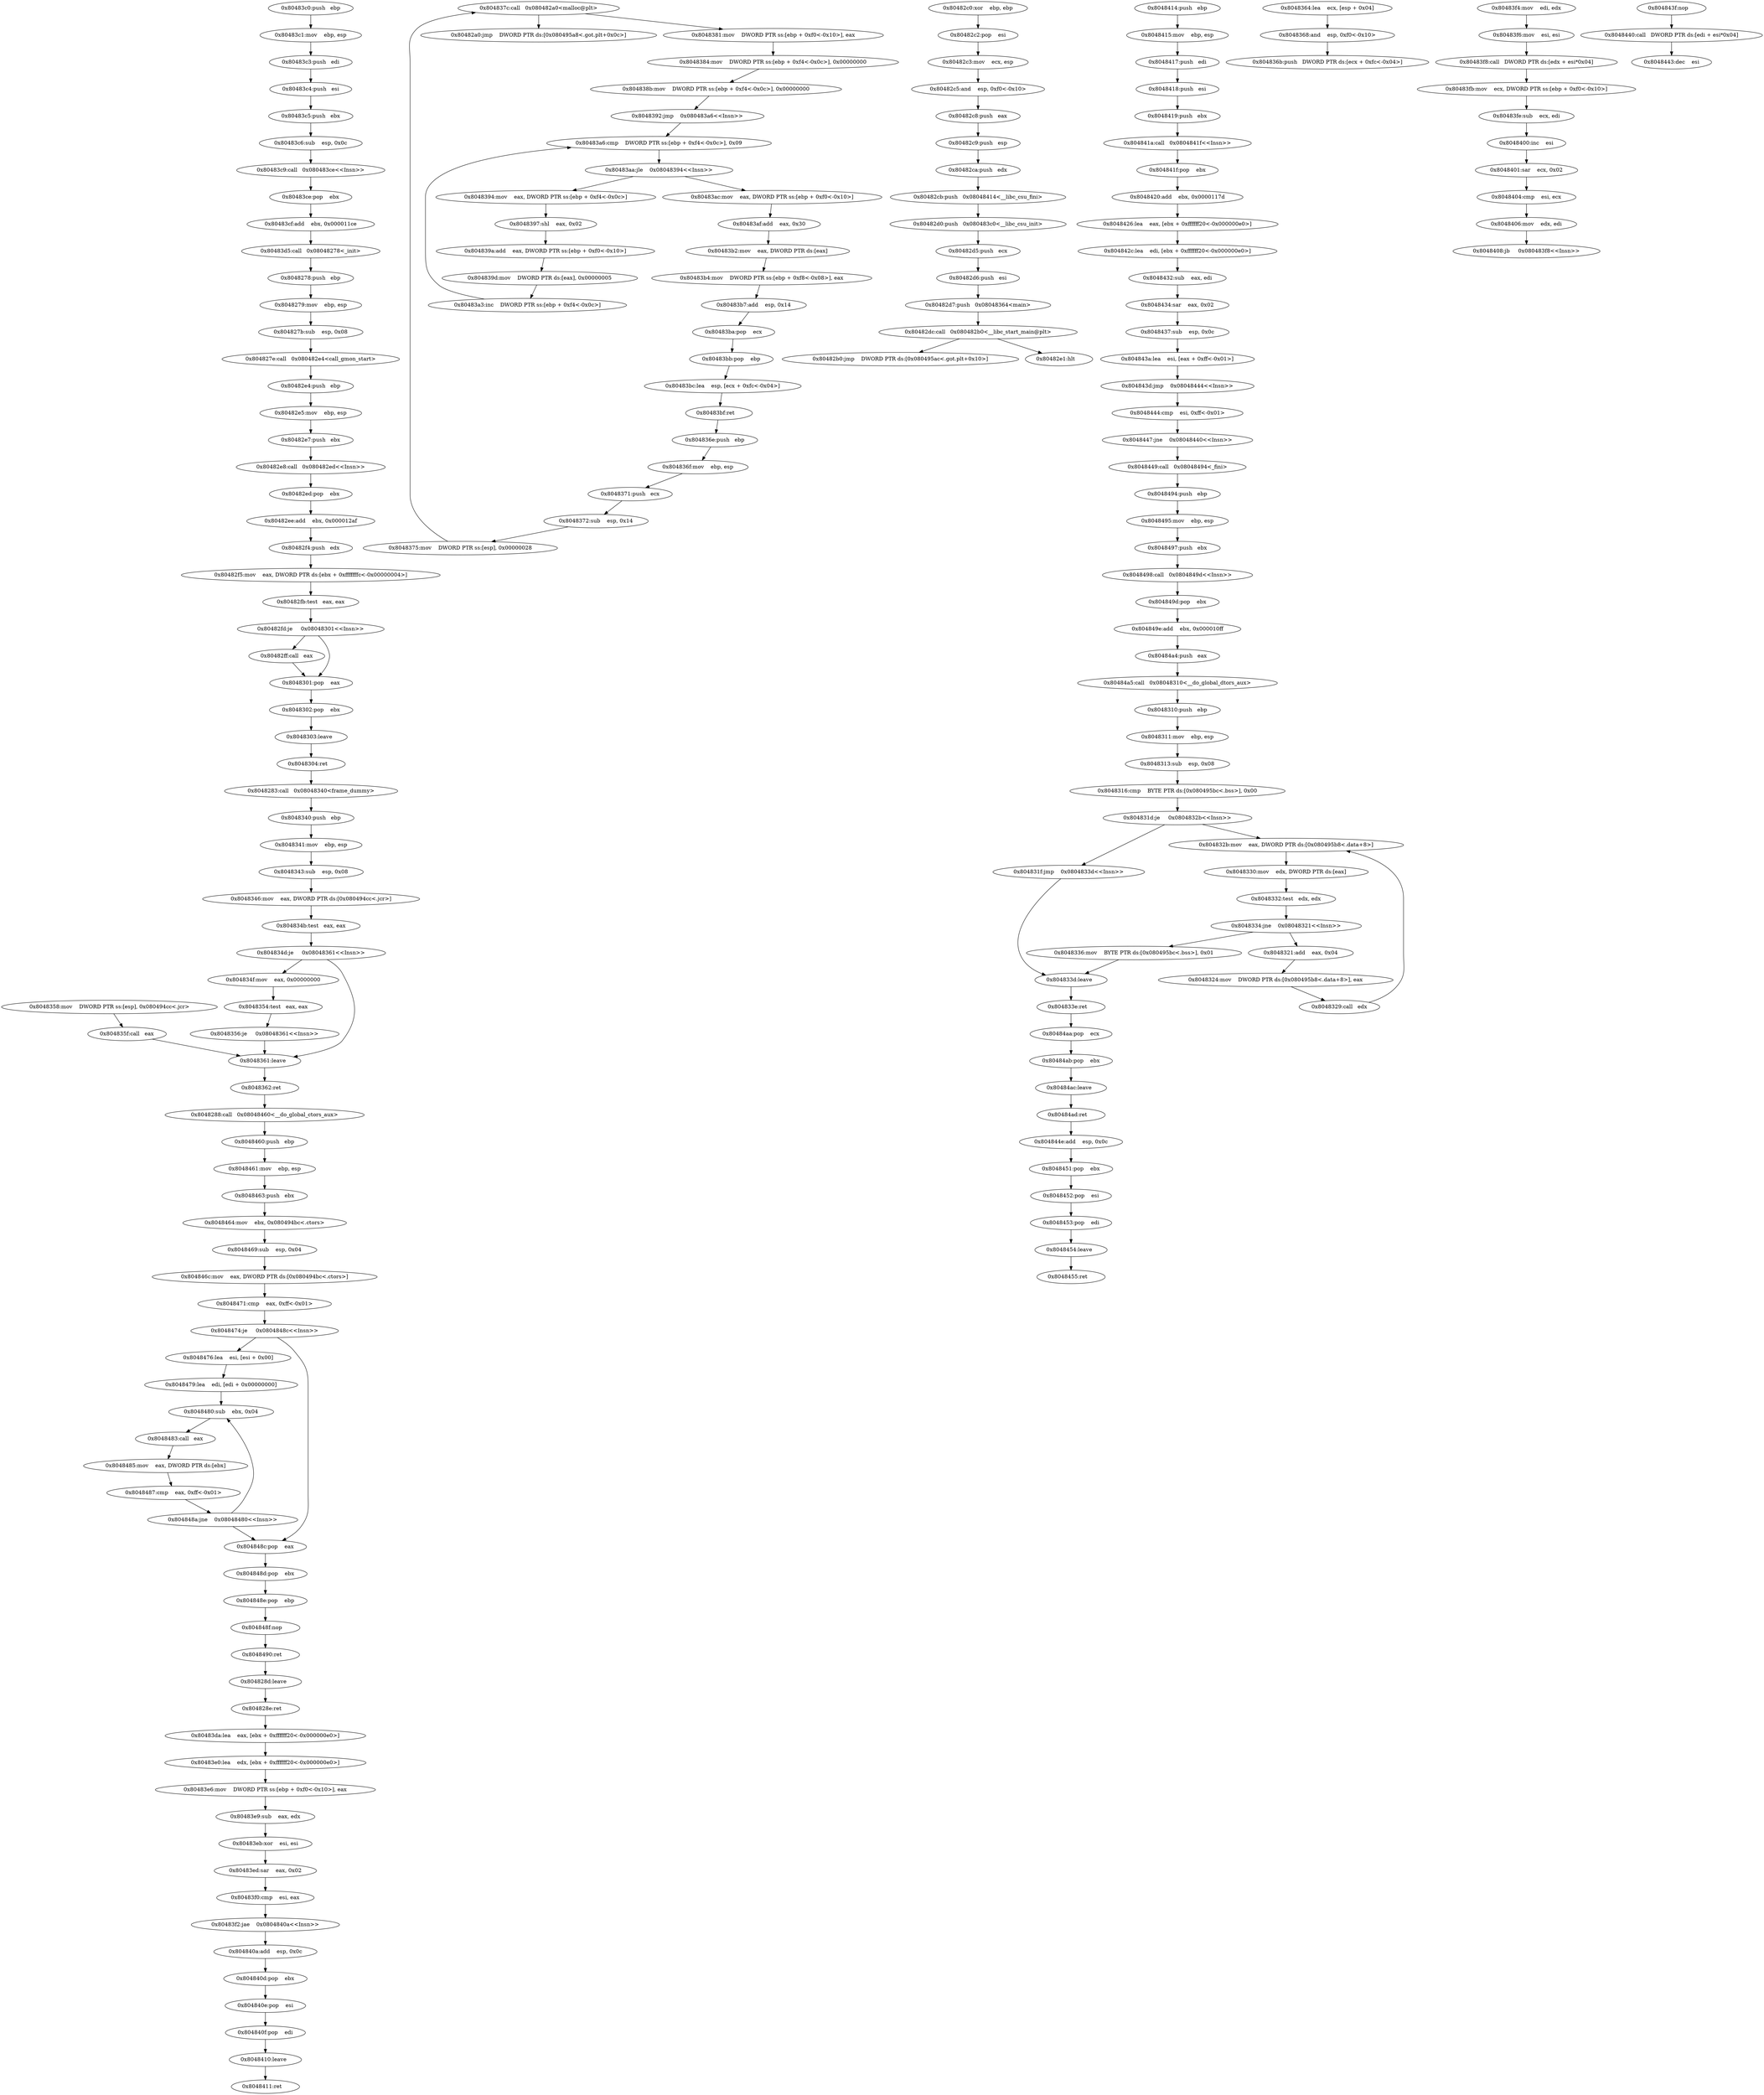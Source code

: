 digraph G {
0[ label="0x8048278:push   ebp" ];
1[ label="0x8048279:mov    ebp, esp" ];
2[ label="0x804827b:sub    esp, 0x08" ];
3[ label="0x804827e:call   0x080482e4<call_gmon_start>" ];
4[ label="0x8048283:call   0x08048340<frame_dummy>" ];
5[ label="0x8048288:call   0x08048460<__do_global_ctors_aux>" ];
6[ label="0x804828d:leave  " ];
7[ label="0x804828e:ret    " ];
8[ label="0x80482a0:jmp    DWORD PTR ds:[0x080495a8<.got.plt+0x0c>]" ];
9[ label="0x80482b0:jmp    DWORD PTR ds:[0x080495ac<.got.plt+0x10>]" ];
10[ label="0x80482c0:xor    ebp, ebp" ];
11[ label="0x80482c2:pop    esi" ];
12[ label="0x80482c3:mov    ecx, esp" ];
13[ label="0x80482c5:and    esp, 0xf0<-0x10>" ];
14[ label="0x80482c8:push   eax" ];
15[ label="0x80482c9:push   esp" ];
16[ label="0x80482ca:push   edx" ];
17[ label="0x80482cb:push   0x08048414<__libc_csu_fini>" ];
18[ label="0x80482d0:push   0x080483c0<__libc_csu_init>" ];
19[ label="0x80482d5:push   ecx" ];
20[ label="0x80482d6:push   esi" ];
21[ label="0x80482d7:push   0x08048364<main>" ];
22[ label="0x80482dc:call   0x080482b0<__libc_start_main@plt>" ];
23[ label="0x80482e1:hlt    " ];
24[ label="0x80482e4:push   ebp" ];
25[ label="0x80482e5:mov    ebp, esp" ];
26[ label="0x80482e7:push   ebx" ];
27[ label="0x80482e8:call   0x080482ed<<Insn>>" ];
28[ label="0x80482ed:pop    ebx" ];
29[ label="0x80482ee:add    ebx, 0x000012af" ];
30[ label="0x80482f4:push   edx" ];
31[ label="0x80482f5:mov    eax, DWORD PTR ds:[ebx + 0xfffffffc<-0x00000004>]" ];
32[ label="0x80482fb:test   eax, eax" ];
33[ label="0x80482fd:je     0x08048301<<Insn>>" ];
34[ label="0x80482ff:call   eax" ];
35[ label="0x8048301:pop    eax" ];
36[ label="0x8048302:pop    ebx" ];
37[ label="0x8048303:leave  " ];
38[ label="0x8048304:ret    " ];
39[ label="0x8048310:push   ebp" ];
40[ label="0x8048311:mov    ebp, esp" ];
41[ label="0x8048313:sub    esp, 0x08" ];
42[ label="0x8048316:cmp    BYTE PTR ds:[0x080495bc<.bss>], 0x00" ];
43[ label="0x804831d:je     0x0804832b<<Insn>>" ];
44[ label="0x804831f:jmp    0x0804833d<<Insn>>" ];
45[ label="0x8048321:add    eax, 0x04" ];
46[ label="0x8048324:mov    DWORD PTR ds:[0x080495b8<.data+8>], eax" ];
47[ label="0x8048329:call   edx" ];
48[ label="0x804832b:mov    eax, DWORD PTR ds:[0x080495b8<.data+8>]" ];
49[ label="0x8048330:mov    edx, DWORD PTR ds:[eax]" ];
50[ label="0x8048332:test   edx, edx" ];
51[ label="0x8048334:jne    0x08048321<<Insn>>" ];
52[ label="0x8048336:mov    BYTE PTR ds:[0x080495bc<.bss>], 0x01" ];
53[ label="0x804833d:leave  " ];
54[ label="0x804833e:ret    " ];
55[ label="0x8048340:push   ebp" ];
56[ label="0x8048341:mov    ebp, esp" ];
57[ label="0x8048343:sub    esp, 0x08" ];
58[ label="0x8048346:mov    eax, DWORD PTR ds:[0x080494cc<.jcr>]" ];
59[ label="0x804834b:test   eax, eax" ];
60[ label="0x804834d:je     0x08048361<<Insn>>" ];
61[ label="0x804834f:mov    eax, 0x00000000" ];
62[ label="0x8048354:test   eax, eax" ];
63[ label="0x8048356:je     0x08048361<<Insn>>" ];
64[ label="0x8048358:mov    DWORD PTR ss:[esp], 0x080494cc<.jcr>" ];
65[ label="0x804835f:call   eax" ];
66[ label="0x8048361:leave  " ];
67[ label="0x8048362:ret    " ];
68[ label="0x8048364:lea    ecx, [esp + 0x04]" ];
69[ label="0x8048368:and    esp, 0xf0<-0x10>" ];
70[ label="0x804836b:push   DWORD PTR ds:[ecx + 0xfc<-0x04>]" ];
71[ label="0x804836e:push   ebp" ];
72[ label="0x804836f:mov    ebp, esp" ];
73[ label="0x8048371:push   ecx" ];
74[ label="0x8048372:sub    esp, 0x14" ];
75[ label="0x8048375:mov    DWORD PTR ss:[esp], 0x00000028" ];
76[ label="0x804837c:call   0x080482a0<malloc@plt>" ];
77[ label="0x8048381:mov    DWORD PTR ss:[ebp + 0xf0<-0x10>], eax" ];
78[ label="0x8048384:mov    DWORD PTR ss:[ebp + 0xf4<-0x0c>], 0x00000000" ];
79[ label="0x804838b:mov    DWORD PTR ss:[ebp + 0xf4<-0x0c>], 0x00000000" ];
80[ label="0x8048392:jmp    0x080483a6<<Insn>>" ];
81[ label="0x8048394:mov    eax, DWORD PTR ss:[ebp + 0xf4<-0x0c>]" ];
82[ label="0x8048397:shl    eax, 0x02" ];
83[ label="0x804839a:add    eax, DWORD PTR ss:[ebp + 0xf0<-0x10>]" ];
84[ label="0x804839d:mov    DWORD PTR ds:[eax], 0x00000005" ];
85[ label="0x80483a3:inc    DWORD PTR ss:[ebp + 0xf4<-0x0c>]" ];
86[ label="0x80483a6:cmp    DWORD PTR ss:[ebp + 0xf4<-0x0c>], 0x09" ];
87[ label="0x80483aa:jle    0x08048394<<Insn>>" ];
88[ label="0x80483ac:mov    eax, DWORD PTR ss:[ebp + 0xf0<-0x10>]" ];
89[ label="0x80483af:add    eax, 0x30" ];
90[ label="0x80483b2:mov    eax, DWORD PTR ds:[eax]" ];
91[ label="0x80483b4:mov    DWORD PTR ss:[ebp + 0xf8<-0x08>], eax" ];
92[ label="0x80483b7:add    esp, 0x14" ];
93[ label="0x80483ba:pop    ecx" ];
94[ label="0x80483bb:pop    ebp" ];
95[ label="0x80483bc:lea    esp, [ecx + 0xfc<-0x04>]" ];
96[ label="0x80483bf:ret    " ];
97[ label="0x80483c0:push   ebp" ];
98[ label="0x80483c1:mov    ebp, esp" ];
99[ label="0x80483c3:push   edi" ];
100[ label="0x80483c4:push   esi" ];
101[ label="0x80483c5:push   ebx" ];
102[ label="0x80483c6:sub    esp, 0x0c" ];
103[ label="0x80483c9:call   0x080483ce<<Insn>>" ];
104[ label="0x80483ce:pop    ebx" ];
105[ label="0x80483cf:add    ebx, 0x000011ce" ];
106[ label="0x80483d5:call   0x08048278<_init>" ];
107[ label="0x80483da:lea    eax, [ebx + 0xffffff20<-0x000000e0>]" ];
108[ label="0x80483e0:lea    edx, [ebx + 0xffffff20<-0x000000e0>]" ];
109[ label="0x80483e6:mov    DWORD PTR ss:[ebp + 0xf0<-0x10>], eax" ];
110[ label="0x80483e9:sub    eax, edx" ];
111[ label="0x80483eb:xor    esi, esi" ];
112[ label="0x80483ed:sar    eax, 0x02" ];
113[ label="0x80483f0:cmp    esi, eax" ];
114[ label="0x80483f2:jae    0x0804840a<<Insn>>" ];
115[ label="0x804840a:add    esp, 0x0c" ];
116[ label="0x804840d:pop    ebx" ];
117[ label="0x804840e:pop    esi" ];
118[ label="0x804840f:pop    edi" ];
119[ label="0x8048410:leave  " ];
120[ label="0x8048411:ret    " ];
121[ label="0x80483f4:mov    edi, edx" ];
122[ label="0x80483f6:mov    esi, esi" ];
123[ label="0x80483f8:call   DWORD PTR ds:[edx + esi*0x04]" ];
124[ label="0x80483fb:mov    ecx, DWORD PTR ss:[ebp + 0xf0<-0x10>]" ];
125[ label="0x80483fe:sub    ecx, edi" ];
126[ label="0x8048400:inc    esi" ];
127[ label="0x8048401:sar    ecx, 0x02" ];
128[ label="0x8048404:cmp    esi, ecx" ];
129[ label="0x8048406:mov    edx, edi" ];
130[ label="0x8048408:jb     0x080483f8<<Insn>>" ];
131[ label="0x8048414:push   ebp" ];
132[ label="0x8048415:mov    ebp, esp" ];
133[ label="0x8048417:push   edi" ];
134[ label="0x8048418:push   esi" ];
135[ label="0x8048419:push   ebx" ];
136[ label="0x804841a:call   0x0804841f<<Insn>>" ];
137[ label="0x804841f:pop    ebx" ];
138[ label="0x8048420:add    ebx, 0x0000117d" ];
139[ label="0x8048426:lea    eax, [ebx + 0xffffff20<-0x000000e0>]" ];
140[ label="0x804842c:lea    edi, [ebx + 0xffffff20<-0x000000e0>]" ];
141[ label="0x8048432:sub    eax, edi" ];
142[ label="0x8048434:sar    eax, 0x02" ];
143[ label="0x8048437:sub    esp, 0x0c" ];
144[ label="0x804843a:lea    esi, [eax + 0xff<-0x01>]" ];
145[ label="0x804843d:jmp    0x08048444<<Insn>>" ];
146[ label="0x8048444:cmp    esi, 0xff<-0x01>" ];
147[ label="0x8048447:jne    0x08048440<<Insn>>" ];
148[ label="0x8048449:call   0x08048494<_fini>" ];
149[ label="0x804843f:nop    " ];
150[ label="0x8048440:call   DWORD PTR ds:[edi + esi*0x04]" ];
151[ label="0x8048443:dec    esi" ];
152[ label="0x804844e:add    esp, 0x0c" ];
153[ label="0x8048451:pop    ebx" ];
154[ label="0x8048452:pop    esi" ];
155[ label="0x8048453:pop    edi" ];
156[ label="0x8048454:leave  " ];
157[ label="0x8048455:ret    " ];
158[ label="0x8048460:push   ebp" ];
159[ label="0x8048461:mov    ebp, esp" ];
160[ label="0x8048463:push   ebx" ];
161[ label="0x8048464:mov    ebx, 0x080494bc<.ctors>" ];
162[ label="0x8048469:sub    esp, 0x04" ];
163[ label="0x804846c:mov    eax, DWORD PTR ds:[0x080494bc<.ctors>]" ];
164[ label="0x8048471:cmp    eax, 0xff<-0x01>" ];
165[ label="0x8048474:je     0x0804848c<<Insn>>" ];
166[ label="0x8048476:lea    esi, [esi + 0x00]" ];
167[ label="0x8048479:lea    edi, [edi + 0x00000000]" ];
168[ label="0x8048480:sub    ebx, 0x04" ];
169[ label="0x8048483:call   eax" ];
170[ label="0x8048485:mov    eax, DWORD PTR ds:[ebx]" ];
171[ label="0x8048487:cmp    eax, 0xff<-0x01>" ];
172[ label="0x804848a:jne    0x08048480<<Insn>>" ];
173[ label="0x804848c:pop    eax" ];
174[ label="0x804848d:pop    ebx" ];
175[ label="0x804848e:pop    ebp" ];
176[ label="0x804848f:nop    " ];
177[ label="0x8048490:ret    " ];
178[ label="0x8048494:push   ebp" ];
179[ label="0x8048495:mov    ebp, esp" ];
180[ label="0x8048497:push   ebx" ];
181[ label="0x8048498:call   0x0804849d<<Insn>>" ];
182[ label="0x804849d:pop    ebx" ];
183[ label="0x804849e:add    ebx, 0x000010ff" ];
184[ label="0x80484a4:push   eax" ];
185[ label="0x80484a5:call   0x08048310<__do_global_dtors_aux>" ];
186[ label="0x80484aa:pop    ecx" ];
187[ label="0x80484ab:pop    ebx" ];
188[ label="0x80484ac:leave  " ];
189[ label="0x80484ad:ret    " ];
0->1 ;
1->2 ;
2->3 ;
6->7 ;
10->11 ;
11->12 ;
12->13 ;
13->14 ;
14->15 ;
15->16 ;
16->17 ;
17->18 ;
18->19 ;
19->20 ;
20->21 ;
21->22 ;
24->25 ;
25->26 ;
26->27 ;
27->28 ;
28->29 ;
29->30 ;
30->31 ;
31->32 ;
32->33 ;
35->36 ;
36->37 ;
37->38 ;
39->40 ;
40->41 ;
41->42 ;
42->43 ;
45->46 ;
46->47 ;
48->49 ;
49->50 ;
50->51 ;
53->54 ;
55->56 ;
56->57 ;
57->58 ;
58->59 ;
59->60 ;
61->62 ;
62->63 ;
64->65 ;
66->67 ;
68->69 ;
69->70 ;
71->72 ;
72->73 ;
73->74 ;
74->75 ;
75->76 ;
77->78 ;
78->79 ;
79->80 ;
81->82 ;
82->83 ;
83->84 ;
84->85 ;
86->87 ;
88->89 ;
89->90 ;
90->91 ;
91->92 ;
92->93 ;
93->94 ;
94->95 ;
95->96 ;
97->98 ;
98->99 ;
99->100 ;
100->101 ;
101->102 ;
102->103 ;
103->104 ;
104->105 ;
105->106 ;
107->108 ;
108->109 ;
109->110 ;
110->111 ;
111->112 ;
112->113 ;
113->114 ;
114->115 ;
115->116 ;
116->117 ;
117->118 ;
118->119 ;
119->120 ;
121->122 ;
122->123 ;
124->125 ;
125->126 ;
126->127 ;
127->128 ;
128->129 ;
129->130 ;
131->132 ;
132->133 ;
133->134 ;
134->135 ;
135->136 ;
136->137 ;
137->138 ;
138->139 ;
139->140 ;
140->141 ;
141->142 ;
142->143 ;
143->144 ;
144->145 ;
145->146 ;
146->147 ;
147->148 ;
149->150 ;
152->153 ;
153->154 ;
154->155 ;
155->156 ;
156->157 ;
158->159 ;
159->160 ;
160->161 ;
161->162 ;
162->163 ;
163->164 ;
164->165 ;
166->167 ;
168->169 ;
170->171 ;
171->172 ;
173->174 ;
174->175 ;
175->176 ;
176->177 ;
178->179 ;
179->180 ;
180->181 ;
181->182 ;
182->183 ;
183->184 ;
184->185 ;
186->187 ;
187->188 ;
188->189 ;
3->24 ;
4->55 ;
5->158 ;
22->9 ;
22->23 ;
33->34 ;
33->35 ;
34->35 ;
43->44 ;
43->48 ;
44->53 ;
47->48 ;
51->45 ;
51->52 ;
52->53 ;
60->61 ;
60->66 ;
63->66 ;
65->66 ;
76->8 ;
76->77 ;
80->86 ;
85->86 ;
87->81 ;
87->88 ;
106->0 ;
123->124 ;
148->178 ;
150->151 ;
165->166 ;
165->173 ;
167->168 ;
169->170 ;
172->168 ;
172->173 ;
185->39 ;
7->107 ;
38->4 ;
54->186 ;
67->5 ;
96->71 ;
177->6 ;
189->152 ;
}

